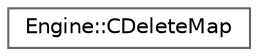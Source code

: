 digraph "Graphical Class Hierarchy"
{
 // LATEX_PDF_SIZE
  bgcolor="transparent";
  edge [fontname=Helvetica,fontsize=10,labelfontname=Helvetica,labelfontsize=10];
  node [fontname=Helvetica,fontsize=10,shape=box,height=0.2,width=0.4];
  rankdir="LR";
  Node0 [id="Node000000",label="Engine::CDeleteMap",height=0.2,width=0.4,color="grey40", fillcolor="white", style="filled",URL="$class_engine_1_1_c_delete_map.html",tooltip=" "];
}
